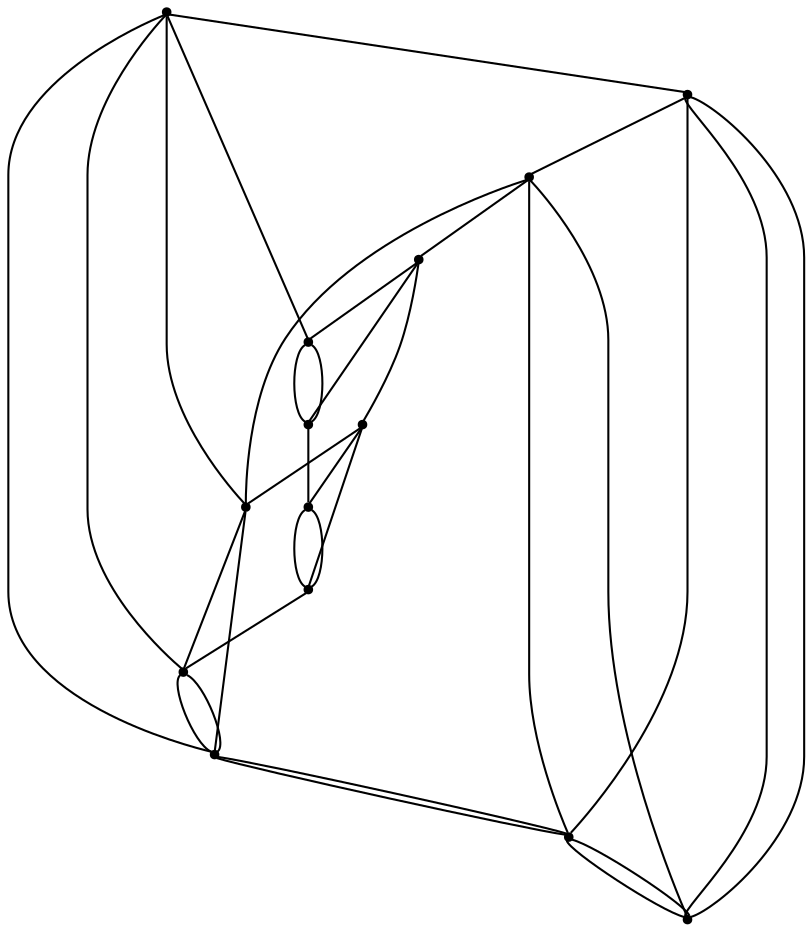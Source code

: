 graph {
  node [shape=point,comment="{\"directed\":false,\"doi\":\"10.1007/978-3-540-31843-9_26\",\"figure\":\"1 (2)\"}"]

  v0 [pos="562.1045625908431,1250.9881155831476"]
  v1 [pos="628.6169308684593,1262.488092694964"]
  v2 [pos="854.6589684774709,1459.488119397845"]
  v3 [pos="206.53842035337934,1565.988109225319"]
  v4 [pos="234.54362281976745,1447.9880787077407"]
  v5 [pos="490.5912609011628,1254.4880685352148"]
  v6 [pos="482.50433094113373,1279.7527449471613"]
  v7 [pos="227.65692450944766,1586.4860035124284"]
  v8 [pos="809.8569176962209,1745.844346001035"]
  v9 [pos="832.6548805414244,1753.9880888802668"]
  v10 [pos="758.6411041969477,1844.48809396653"]
  v11 [pos="376.376242278343,1851.952693575905"]
  v12 [pos="350.06511627906974,1863.9880952380956"]
  v13 [pos="298.055435819404,1818.988114311582"]

  v0 -- v5 [id="-1",pos="562.1045625908431,1250.9881155831476 555.3666103230206,1251.017495938747 548.5079052650349,1250.808920179095 541.6007721656977,1250.808920179095 524.2700967105108,1250.8089201790951 507.24430464326434,1252.1220229471085 490.5912609011628,1254.4880685352148"]
  v3 -- v13 [id="-2",pos="206.53842035337934,1565.988109225319 298.055435819404,1818.988114311582 298.055435819404,1818.988114311582 298.055435819404,1818.988114311582"]
  v7 -- v13 [id="-3",pos="227.65692450944766,1586.4860035124284 298.055435819404,1818.988114311582 298.055435819404,1818.988114311582 298.055435819404,1818.988114311582"]
  v7 -- v3 [id="-4",pos="227.65692450944766,1586.4860035124284 206.53842035337934,1565.988109225319 206.53842035337934,1565.988109225319 206.53842035337934,1565.988109225319"]
  v4 -- v5 [id="-5",pos="234.54362281976745,1447.9880787077407 490.5912609011628,1254.4880685352148 490.5912609011628,1254.4880685352148 490.5912609011628,1254.4880685352148"]
  v4 -- v6 [id="-6",pos="234.54362281976745,1447.9880787077407 482.50433094113373,1279.7527449471613 482.50433094113373,1279.7527449471613 482.50433094113373,1279.7527449471613"]
  v12 -- v10 [id="-9",pos="350.06511627906974,1863.9880952380956 758.6411041969477,1844.48809396653 758.6411041969477,1844.48809396653 758.6411041969477,1844.48809396653"]
  v11 -- v10 [id="-10",pos="376.376242278343,1851.952693575905 758.6411041969477,1844.48809396653 758.6411041969477,1844.48809396653 758.6411041969477,1844.48809396653"]
  v11 -- v0 [id="-11",pos="376.376242278343,1851.952693575905 562.1045625908431,1250.9881155831476 562.1045625908431,1250.9881155831476 562.1045625908431,1250.9881155831476"]
  v11 -- v12 [id="-13",pos="376.376242278343,1851.952693575905 350.06511627906974,1863.9880952380956 350.06511627906974,1863.9880952380956 350.06511627906974,1863.9880952380956"]
  v6 -- v5 [id="-16",pos="482.50433094113373,1279.7527449471613 490.5912609011628,1254.4880685352148 490.5912609011628,1254.4880685352148 490.5912609011628,1254.4880685352148"]
  v0 -- v12 [id="-19",pos="562.1045625908431,1250.9881155831476 350.06511627906974,1863.9880952380956 350.06511627906974,1863.9880952380956 350.06511627906974,1863.9880952380956"]
  v0 -- v1 [id="-20",pos="562.1045625908431,1250.9881155831476 628.6169308684593,1262.488092694964 628.6169308684593,1262.488092694964 628.6169308684593,1262.488092694964"]
  v1 -- v8 [id="-21",pos="628.6169308684593,1262.488092694964 809.8569176962209,1745.844346001035 809.8569176962209,1745.844346001035 809.8569176962209,1745.844346001035"]
  v1 -- v9 [id="-22",pos="628.6169308684593,1262.488092694964 832.6548805414244,1753.9880888802668 832.6548805414244,1753.9880888802668 832.6548805414244,1753.9880888802668"]
  v10 -- v0 [id="-26",pos="758.6411041969477,1844.48809396653 562.1045625908431,1250.9881155831476 562.1045625908431,1250.9881155831476 562.1045625908431,1250.9881155831476"]
  v8 -- v9 [id="-29",pos="809.8569176962209,1745.844346001035 832.6548805414244,1753.9880888802668 832.6548805414244,1753.9880888802668 832.6548805414244,1753.9880888802668"]
  v8 -- v2 [id="-30",pos="809.8569176962209,1745.844346001035 854.6589684774709,1459.488119397845 854.6589684774709,1459.488119397845 854.6589684774709,1459.488119397845"]
  v9 -- v2 [id="-33",pos="832.6548805414244,1753.9880888802668 854.6589684774709,1459.488119397845 854.6589684774709,1459.488119397845 854.6589684774709,1459.488119397845"]
  v9 -- v10 [id="-34",pos="832.6548805414244,1753.9880888802668 758.6411041969477,1844.48809396653 758.6411041969477,1844.48809396653 758.6411041969477,1844.48809396653"]
  v2 -- v1 [id="-35",pos="854.6589684774709,1459.488119397845 628.6169308684593,1262.488092694964 628.6169308684593,1262.488092694964 628.6169308684593,1262.488092694964"]
  v13 -- v3 [id="-36",pos="298.055435819404,1818.988114311582 240.64134585231892,1758.245895792168 205.1089821039244,1676.3654901820628 205.1089821039244,1586.2380481901628 205.1089821039244,1579.3951197204126 205.31381259443003,1572.599732089082 206.53842035337934,1565.988109225319"]
  v13 -- v12 [id="-37",pos="298.055435819404,1818.988114311582 314.27548683705527,1835.1547376564654 331.7644925647694,1850.0691887820378 350.06511627906974,1863.9880952380956"]
  v7 -- v11 [id="-40",pos="227.65692450944766,1586.4860035124284 228.54667741642442,1699.1720383949262 287.4113602638016,1797.4422190083571 376.376242278343,1851.952693575905"]
  v11 -- v8 [id="-41",pos="376.376242278343,1851.952693575905 423.9334796678438,1882.846114176381 480.7483423860806,1900.2339181445898 541.6007721656977,1900.2339181445898 656.2172828493026,1900.2339181445898 756.5100033646019,1838.5483494463933 809.8569176962209,1745.844346001035"]
  v10 -- v12 [id="-42",pos="758.6411041969477,1844.48809396653 699.2465413544305,1892.737976362509 623.744154416448,1922.4172728402277 541.3506722383721,1922.4172728402277 470.5571830164763,1922.4172728402277 404.85100996541746,1900.5066526013397 350.06511627906974,1863.9880952380956"]
  v9 -- v2 [id="-43",pos="832.6548805414244,1753.9880888802668 861.2622345550496,1704.6474986024134 877.592378270349,1647.33788097352 877.5923782703488,1586.2380481901628 877.592378270349,1541.6312226434943 868.8884922736313,1499.0445557189223 854.6589684774709,1459.488119397845"]
  v5 -- v4 [id="-44",pos="490.5912609011628,1254.4880685352148 376.23817845052446,1271.2468725345575 280.8255079077932,1346.1455479254298 234.54362281976745,1447.9880787077407"]
  v8 -- v6 [id="-48",pos="809.8569176962209,1745.844346001035 838.7519130089581,1699.9063075738984 854.6547874273256,1645.4179160809244 854.6547874273256,1587.238134656634 854.6547874273256,1414.4673165820898 714.407867005814,1274.2423511686782 541.6007721656977,1274.2423511686782 521.3924444467572,1274.242351168678 501.62938797646507,1276.1599715469445 482.50433094113373,1279.7527449471613"]
  v6 -- v7 [id="-49",pos="482.50433094113373,1279.7527449471613 337.9101613373211,1307.483660524857 228.54667741642444,1434.6713946054515 227.65692450944766,1586.4860035124284"]
  v4 -- v3 [id="-50",pos="234.54362281976745,1447.9880787077407 218.8108553210368,1484.5001579755424 208.60197497806544,1524.1609915846893 206.53842035337934,1565.988109225319"]
  v2 -- v1 [id="-54",pos="854.6589684774709,1459.488119397845 813.8791451460232,1363.4110117475004 730.9726378537703,1289.06533391819 628.6169308684593,1262.488092694964"]
  v10 -- v9 [id="-56",pos="758.6411041969477,1844.48809396653 788.1489462899348,1818.8077566630593 813.6041107750842,1788.4539114092938 832.6548805414244,1753.9880888802668"]
}